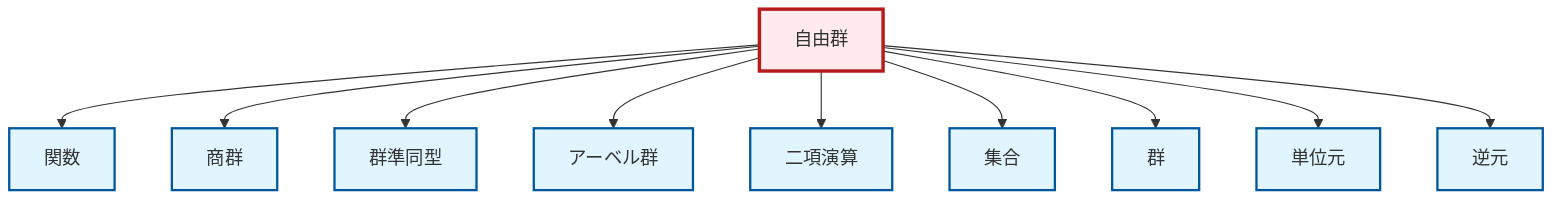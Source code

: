 graph TD
    classDef definition fill:#e1f5fe,stroke:#01579b,stroke-width:2px
    classDef theorem fill:#f3e5f5,stroke:#4a148c,stroke-width:2px
    classDef axiom fill:#fff3e0,stroke:#e65100,stroke-width:2px
    classDef example fill:#e8f5e9,stroke:#1b5e20,stroke-width:2px
    classDef current fill:#ffebee,stroke:#b71c1c,stroke-width:3px
    def-group["群"]:::definition
    def-inverse-element["逆元"]:::definition
    def-free-group["自由群"]:::definition
    def-identity-element["単位元"]:::definition
    def-quotient-group["商群"]:::definition
    def-function["関数"]:::definition
    def-binary-operation["二項演算"]:::definition
    def-homomorphism["群準同型"]:::definition
    def-abelian-group["アーベル群"]:::definition
    def-set["集合"]:::definition
    def-free-group --> def-function
    def-free-group --> def-quotient-group
    def-free-group --> def-homomorphism
    def-free-group --> def-abelian-group
    def-free-group --> def-binary-operation
    def-free-group --> def-set
    def-free-group --> def-group
    def-free-group --> def-identity-element
    def-free-group --> def-inverse-element
    class def-free-group current